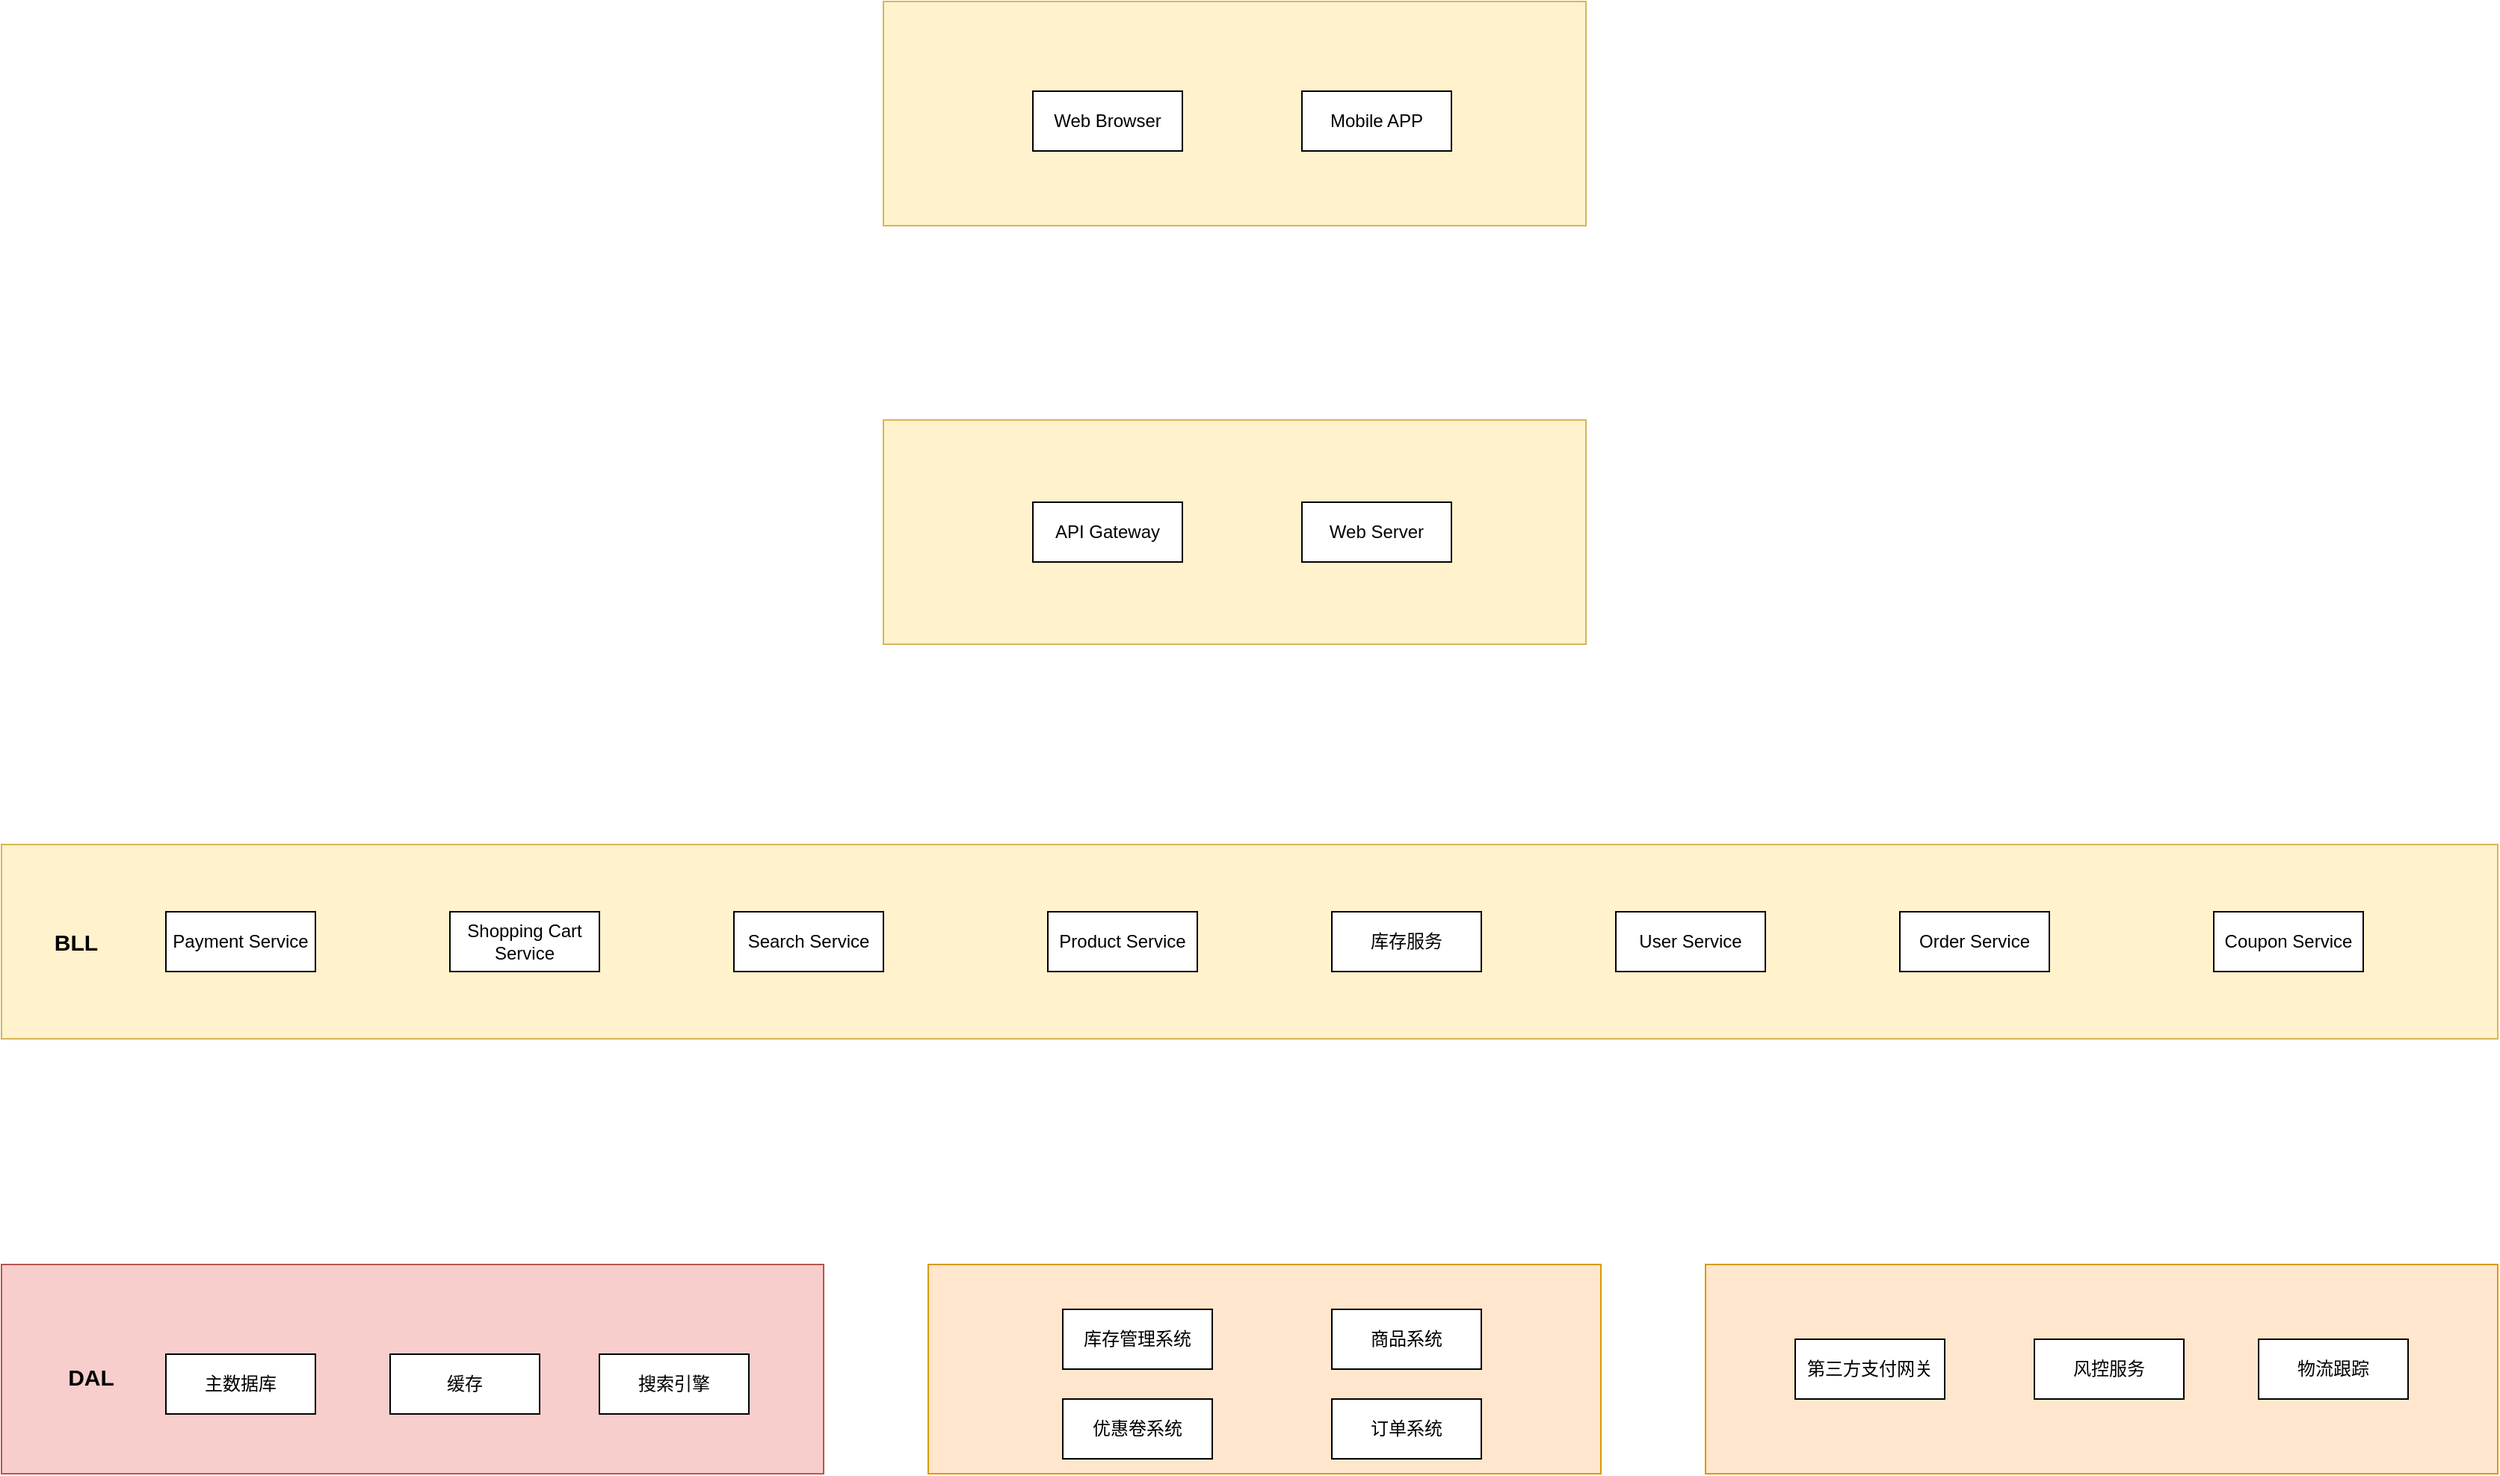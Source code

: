 <mxfile version="28.2.7">
  <diagram name="第 1 页" id="zJbtlpC93LKQKTuhfzbS">
    <mxGraphModel dx="2324" dy="1045" grid="1" gridSize="10" guides="1" tooltips="1" connect="1" arrows="1" fold="1" page="1" pageScale="1" pageWidth="827" pageHeight="1169" math="0" shadow="0">
      <root>
        <mxCell id="0" />
        <mxCell id="1" parent="0" />
        <mxCell id="_LePMz_nAcB0h11uPApZ-33" value="" style="rounded=0;whiteSpace=wrap;html=1;fillColor=#fff2cc;strokeColor=#d6b656;" vertex="1" parent="1">
          <mxGeometry x="570" y="320" width="470" height="150" as="geometry" />
        </mxCell>
        <mxCell id="_LePMz_nAcB0h11uPApZ-30" value="" style="rounded=0;whiteSpace=wrap;html=1;fillColor=#fff2cc;strokeColor=#d6b656;" vertex="1" parent="1">
          <mxGeometry x="570" y="40" width="470" height="150" as="geometry" />
        </mxCell>
        <mxCell id="_LePMz_nAcB0h11uPApZ-24" value="" style="rounded=0;whiteSpace=wrap;html=1;fillColor=#f8cecc;strokeColor=#b85450;" vertex="1" parent="1">
          <mxGeometry x="-20" y="885" width="550" height="140" as="geometry" />
        </mxCell>
        <mxCell id="_LePMz_nAcB0h11uPApZ-23" value="" style="rounded=0;whiteSpace=wrap;html=1;fillColor=#ffe6cc;strokeColor=#d79b00;" vertex="1" parent="1">
          <mxGeometry x="600" y="885" width="450" height="140" as="geometry" />
        </mxCell>
        <mxCell id="_LePMz_nAcB0h11uPApZ-22" value="" style="rounded=0;whiteSpace=wrap;html=1;fillColor=#ffe6cc;strokeColor=#d79b00;" vertex="1" parent="1">
          <mxGeometry x="1120" y="885" width="530" height="140" as="geometry" />
        </mxCell>
        <mxCell id="_LePMz_nAcB0h11uPApZ-11" value="" style="rounded=0;whiteSpace=wrap;html=1;fillColor=#fff2cc;strokeColor=#d6b656;" vertex="1" parent="1">
          <mxGeometry x="-20" y="604" width="1670" height="130" as="geometry" />
        </mxCell>
        <mxCell id="_LePMz_nAcB0h11uPApZ-1" value="Payment Service" style="rounded=0;whiteSpace=wrap;html=1;" vertex="1" parent="1">
          <mxGeometry x="90" y="649" width="100" height="40" as="geometry" />
        </mxCell>
        <mxCell id="_LePMz_nAcB0h11uPApZ-2" value="Shopping Cart Service" style="rounded=0;whiteSpace=wrap;html=1;" vertex="1" parent="1">
          <mxGeometry x="280" y="649" width="100" height="40" as="geometry" />
        </mxCell>
        <mxCell id="_LePMz_nAcB0h11uPApZ-3" value="Search Service" style="rounded=0;whiteSpace=wrap;html=1;" vertex="1" parent="1">
          <mxGeometry x="470" y="649" width="100" height="40" as="geometry" />
        </mxCell>
        <mxCell id="_LePMz_nAcB0h11uPApZ-4" value="Product Service" style="rounded=0;whiteSpace=wrap;html=1;" vertex="1" parent="1">
          <mxGeometry x="680" y="649" width="100" height="40" as="geometry" />
        </mxCell>
        <mxCell id="_LePMz_nAcB0h11uPApZ-5" value="库存服务" style="rounded=0;whiteSpace=wrap;html=1;" vertex="1" parent="1">
          <mxGeometry x="870" y="649" width="100" height="40" as="geometry" />
        </mxCell>
        <mxCell id="_LePMz_nAcB0h11uPApZ-7" value="User Service" style="rounded=0;whiteSpace=wrap;html=1;" vertex="1" parent="1">
          <mxGeometry x="1060" y="649" width="100" height="40" as="geometry" />
        </mxCell>
        <mxCell id="_LePMz_nAcB0h11uPApZ-8" value="Order Service" style="rounded=0;whiteSpace=wrap;html=1;" vertex="1" parent="1">
          <mxGeometry x="1250" y="649" width="100" height="40" as="geometry" />
        </mxCell>
        <mxCell id="_LePMz_nAcB0h11uPApZ-9" value="Coupon Service" style="rounded=0;whiteSpace=wrap;html=1;" vertex="1" parent="1">
          <mxGeometry x="1460" y="649" width="100" height="40" as="geometry" />
        </mxCell>
        <mxCell id="_LePMz_nAcB0h11uPApZ-10" value="第三方支付网关" style="rounded=0;whiteSpace=wrap;html=1;" vertex="1" parent="1">
          <mxGeometry x="1180" y="935" width="100" height="40" as="geometry" />
        </mxCell>
        <mxCell id="_LePMz_nAcB0h11uPApZ-12" value="风控服务" style="rounded=0;whiteSpace=wrap;html=1;" vertex="1" parent="1">
          <mxGeometry x="1340" y="935" width="100" height="40" as="geometry" />
        </mxCell>
        <mxCell id="_LePMz_nAcB0h11uPApZ-13" value="物流跟踪" style="rounded=0;whiteSpace=wrap;html=1;" vertex="1" parent="1">
          <mxGeometry x="1490" y="935" width="100" height="40" as="geometry" />
        </mxCell>
        <mxCell id="_LePMz_nAcB0h11uPApZ-14" value="库存管理系统" style="rounded=0;whiteSpace=wrap;html=1;" vertex="1" parent="1">
          <mxGeometry x="690" y="915" width="100" height="40" as="geometry" />
        </mxCell>
        <mxCell id="_LePMz_nAcB0h11uPApZ-15" value="商品系统" style="rounded=0;whiteSpace=wrap;html=1;" vertex="1" parent="1">
          <mxGeometry x="870" y="915" width="100" height="40" as="geometry" />
        </mxCell>
        <mxCell id="_LePMz_nAcB0h11uPApZ-16" value="订单系统" style="rounded=0;whiteSpace=wrap;html=1;" vertex="1" parent="1">
          <mxGeometry x="870" y="975" width="100" height="40" as="geometry" />
        </mxCell>
        <mxCell id="_LePMz_nAcB0h11uPApZ-17" value="优惠卷系统" style="rounded=0;whiteSpace=wrap;html=1;" vertex="1" parent="1">
          <mxGeometry x="690" y="975" width="100" height="40" as="geometry" />
        </mxCell>
        <mxCell id="_LePMz_nAcB0h11uPApZ-18" value="主数据库" style="rounded=0;whiteSpace=wrap;html=1;" vertex="1" parent="1">
          <mxGeometry x="90" y="945" width="100" height="40" as="geometry" />
        </mxCell>
        <mxCell id="_LePMz_nAcB0h11uPApZ-19" value="缓存" style="rounded=0;whiteSpace=wrap;html=1;" vertex="1" parent="1">
          <mxGeometry x="240" y="945" width="100" height="40" as="geometry" />
        </mxCell>
        <mxCell id="_LePMz_nAcB0h11uPApZ-20" value="搜索引擎" style="rounded=0;whiteSpace=wrap;html=1;" vertex="1" parent="1">
          <mxGeometry x="380" y="945" width="100" height="40" as="geometry" />
        </mxCell>
        <mxCell id="_LePMz_nAcB0h11uPApZ-26" value="&lt;span style=&quot;font-size: 15px;&quot;&gt;&lt;b&gt;BLL&lt;/b&gt;&lt;/span&gt;" style="rounded=0;whiteSpace=wrap;html=1;labelBorderColor=none;textShadow=0;fillColor=#fff2cc;strokeColor=none;" vertex="1" parent="1">
          <mxGeometry x="-10" y="614" width="80" height="110" as="geometry" />
        </mxCell>
        <mxCell id="_LePMz_nAcB0h11uPApZ-27" value="Web Browser" style="rounded=0;whiteSpace=wrap;html=1;" vertex="1" parent="1">
          <mxGeometry x="670" y="100" width="100" height="40" as="geometry" />
        </mxCell>
        <mxCell id="_LePMz_nAcB0h11uPApZ-28" value="Mobile APP" style="rounded=0;whiteSpace=wrap;html=1;" vertex="1" parent="1">
          <mxGeometry x="850" y="100" width="100" height="40" as="geometry" />
        </mxCell>
        <mxCell id="_LePMz_nAcB0h11uPApZ-29" value="API Gateway" style="rounded=0;whiteSpace=wrap;html=1;" vertex="1" parent="1">
          <mxGeometry x="670" y="375" width="100" height="40" as="geometry" />
        </mxCell>
        <mxCell id="_LePMz_nAcB0h11uPApZ-31" value="Web Server" style="rounded=0;whiteSpace=wrap;html=1;" vertex="1" parent="1">
          <mxGeometry x="850" y="375" width="100" height="40" as="geometry" />
        </mxCell>
        <mxCell id="_LePMz_nAcB0h11uPApZ-34" value="&lt;span style=&quot;font-size: 15px;&quot;&gt;&lt;b&gt;DAL&lt;/b&gt;&lt;/span&gt;" style="rounded=0;whiteSpace=wrap;html=1;labelBorderColor=none;textShadow=0;fillColor=#f8cecc;strokeColor=none;" vertex="1" parent="1">
          <mxGeometry y="905" width="80" height="110" as="geometry" />
        </mxCell>
      </root>
    </mxGraphModel>
  </diagram>
</mxfile>
